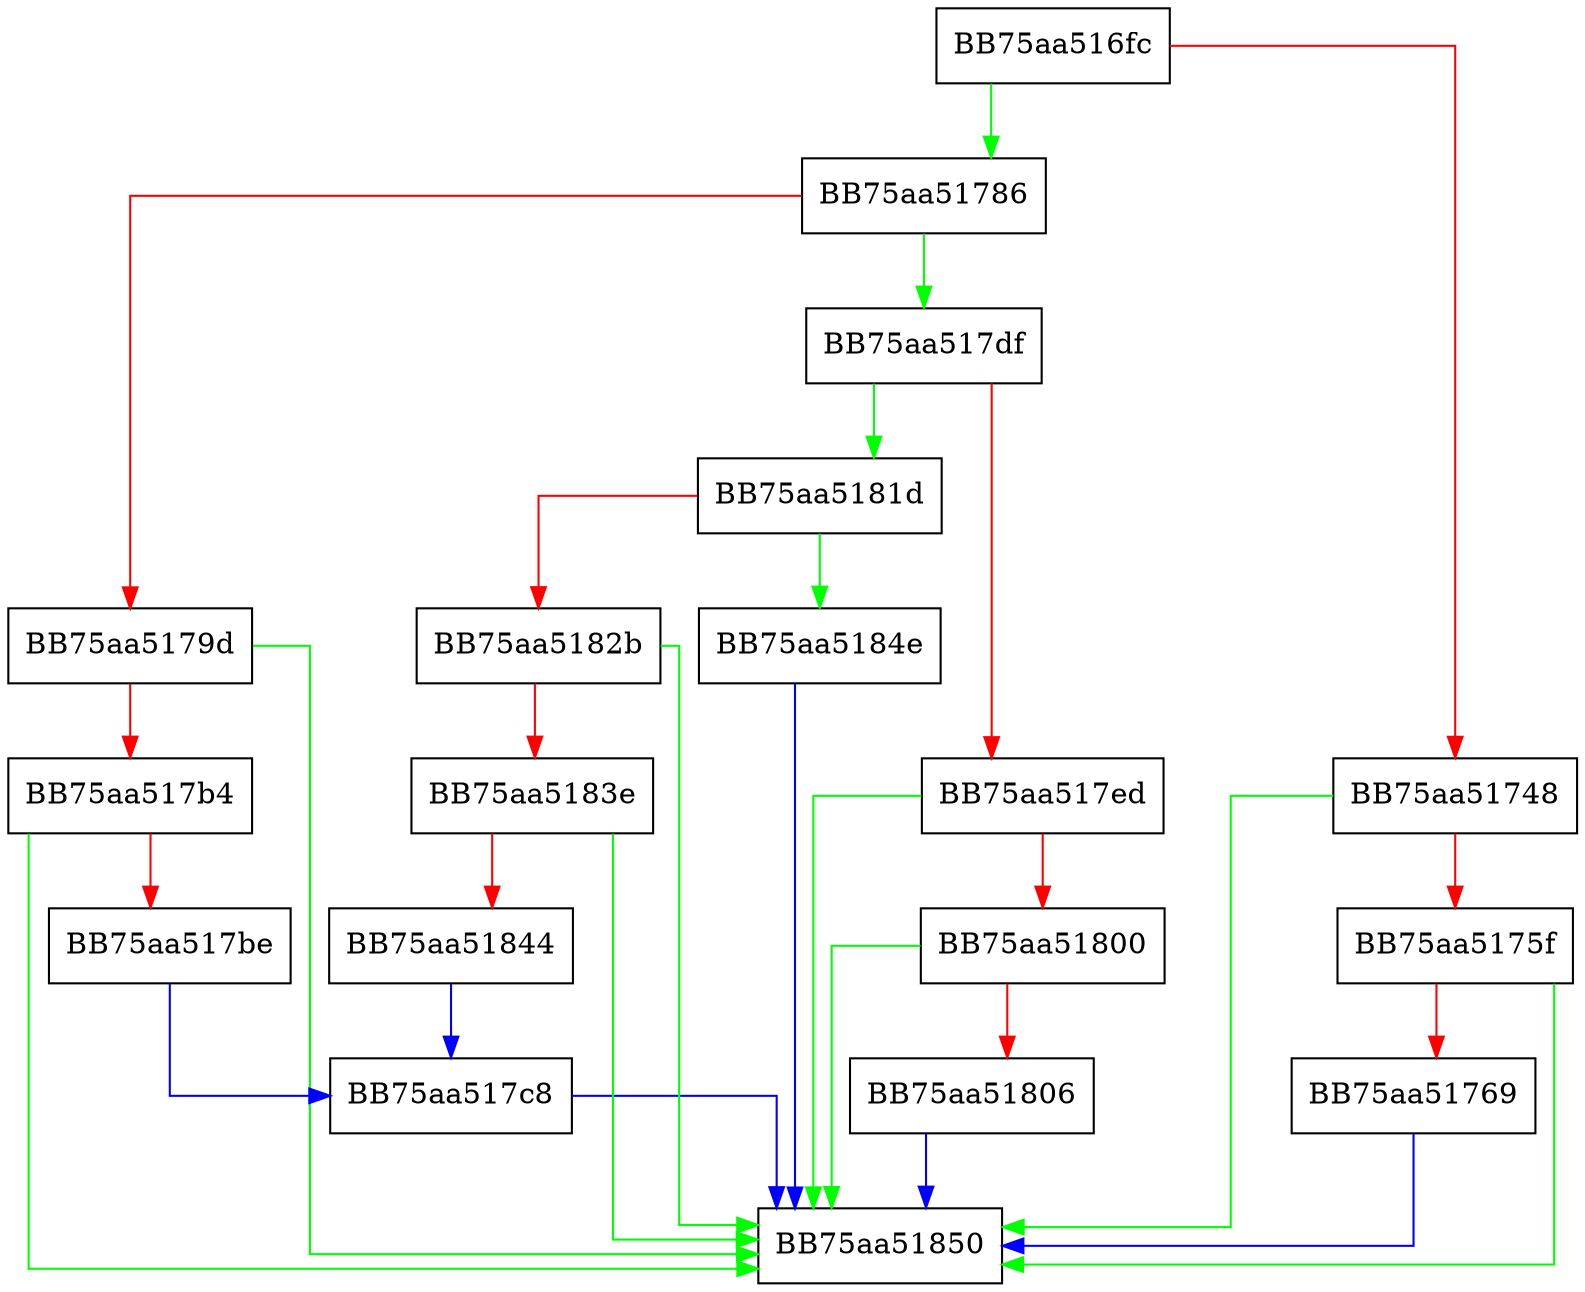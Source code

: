 digraph GetSectionStartVA_EndVA {
  node [shape="box"];
  graph [splines=ortho];
  BB75aa516fc -> BB75aa51786 [color="green"];
  BB75aa516fc -> BB75aa51748 [color="red"];
  BB75aa51748 -> BB75aa51850 [color="green"];
  BB75aa51748 -> BB75aa5175f [color="red"];
  BB75aa5175f -> BB75aa51850 [color="green"];
  BB75aa5175f -> BB75aa51769 [color="red"];
  BB75aa51769 -> BB75aa51850 [color="blue"];
  BB75aa51786 -> BB75aa517df [color="green"];
  BB75aa51786 -> BB75aa5179d [color="red"];
  BB75aa5179d -> BB75aa51850 [color="green"];
  BB75aa5179d -> BB75aa517b4 [color="red"];
  BB75aa517b4 -> BB75aa51850 [color="green"];
  BB75aa517b4 -> BB75aa517be [color="red"];
  BB75aa517be -> BB75aa517c8 [color="blue"];
  BB75aa517c8 -> BB75aa51850 [color="blue"];
  BB75aa517df -> BB75aa5181d [color="green"];
  BB75aa517df -> BB75aa517ed [color="red"];
  BB75aa517ed -> BB75aa51850 [color="green"];
  BB75aa517ed -> BB75aa51800 [color="red"];
  BB75aa51800 -> BB75aa51850 [color="green"];
  BB75aa51800 -> BB75aa51806 [color="red"];
  BB75aa51806 -> BB75aa51850 [color="blue"];
  BB75aa5181d -> BB75aa5184e [color="green"];
  BB75aa5181d -> BB75aa5182b [color="red"];
  BB75aa5182b -> BB75aa51850 [color="green"];
  BB75aa5182b -> BB75aa5183e [color="red"];
  BB75aa5183e -> BB75aa51850 [color="green"];
  BB75aa5183e -> BB75aa51844 [color="red"];
  BB75aa51844 -> BB75aa517c8 [color="blue"];
  BB75aa5184e -> BB75aa51850 [color="blue"];
}